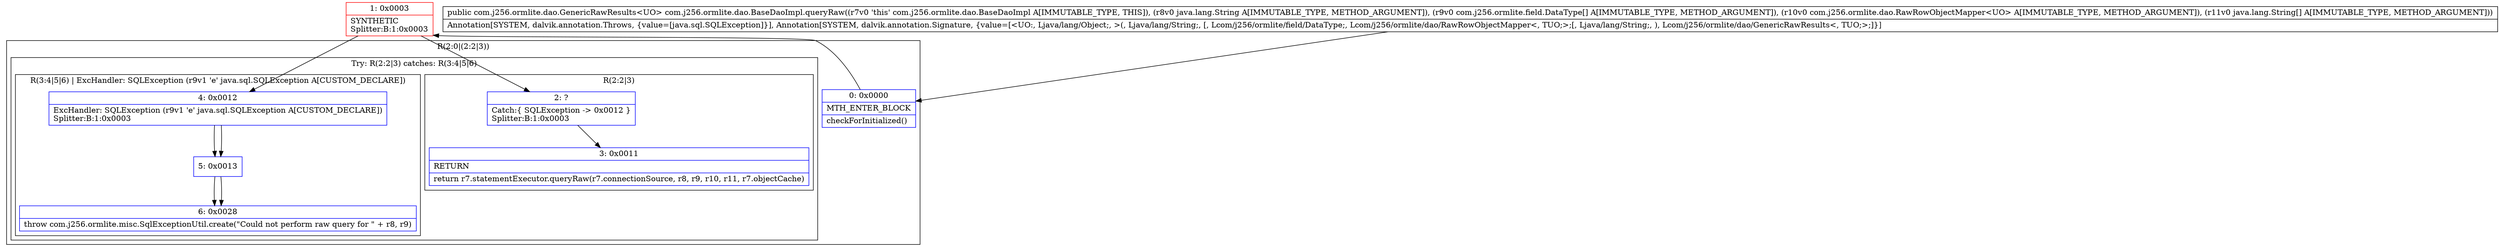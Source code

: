 digraph "CFG forcom.j256.ormlite.dao.BaseDaoImpl.queryRaw(Ljava\/lang\/String;[Lcom\/j256\/ormlite\/field\/DataType;Lcom\/j256\/ormlite\/dao\/RawRowObjectMapper;[Ljava\/lang\/String;)Lcom\/j256\/ormlite\/dao\/GenericRawResults;" {
subgraph cluster_Region_1087646258 {
label = "R(2:0|(2:2|3))";
node [shape=record,color=blue];
Node_0 [shape=record,label="{0\:\ 0x0000|MTH_ENTER_BLOCK\l|checkForInitialized()\l}"];
subgraph cluster_TryCatchRegion_1537677550 {
label = "Try: R(2:2|3) catches: R(3:4|5|6)";
node [shape=record,color=blue];
subgraph cluster_Region_1104559913 {
label = "R(2:2|3)";
node [shape=record,color=blue];
Node_2 [shape=record,label="{2\:\ ?|Catch:\{ SQLException \-\> 0x0012 \}\lSplitter:B:1:0x0003\l}"];
Node_3 [shape=record,label="{3\:\ 0x0011|RETURN\l|return r7.statementExecutor.queryRaw(r7.connectionSource, r8, r9, r10, r11, r7.objectCache)\l}"];
}
subgraph cluster_Region_431454626 {
label = "R(3:4|5|6) | ExcHandler: SQLException (r9v1 'e' java.sql.SQLException A[CUSTOM_DECLARE])\l";
node [shape=record,color=blue];
Node_4 [shape=record,label="{4\:\ 0x0012|ExcHandler: SQLException (r9v1 'e' java.sql.SQLException A[CUSTOM_DECLARE])\lSplitter:B:1:0x0003\l}"];
Node_5 [shape=record,label="{5\:\ 0x0013}"];
Node_6 [shape=record,label="{6\:\ 0x0028|throw com.j256.ormlite.misc.SqlExceptionUtil.create(\"Could not perform raw query for \" + r8, r9)\l}"];
}
}
}
subgraph cluster_Region_431454626 {
label = "R(3:4|5|6) | ExcHandler: SQLException (r9v1 'e' java.sql.SQLException A[CUSTOM_DECLARE])\l";
node [shape=record,color=blue];
Node_4 [shape=record,label="{4\:\ 0x0012|ExcHandler: SQLException (r9v1 'e' java.sql.SQLException A[CUSTOM_DECLARE])\lSplitter:B:1:0x0003\l}"];
Node_5 [shape=record,label="{5\:\ 0x0013}"];
Node_6 [shape=record,label="{6\:\ 0x0028|throw com.j256.ormlite.misc.SqlExceptionUtil.create(\"Could not perform raw query for \" + r8, r9)\l}"];
}
Node_1 [shape=record,color=red,label="{1\:\ 0x0003|SYNTHETIC\lSplitter:B:1:0x0003\l}"];
MethodNode[shape=record,label="{public com.j256.ormlite.dao.GenericRawResults\<UO\> com.j256.ormlite.dao.BaseDaoImpl.queryRaw((r7v0 'this' com.j256.ormlite.dao.BaseDaoImpl A[IMMUTABLE_TYPE, THIS]), (r8v0 java.lang.String A[IMMUTABLE_TYPE, METHOD_ARGUMENT]), (r9v0 com.j256.ormlite.field.DataType[] A[IMMUTABLE_TYPE, METHOD_ARGUMENT]), (r10v0 com.j256.ormlite.dao.RawRowObjectMapper\<UO\> A[IMMUTABLE_TYPE, METHOD_ARGUMENT]), (r11v0 java.lang.String[] A[IMMUTABLE_TYPE, METHOD_ARGUMENT]))  | Annotation[SYSTEM, dalvik.annotation.Throws, \{value=[java.sql.SQLException]\}], Annotation[SYSTEM, dalvik.annotation.Signature, \{value=[\<UO:, Ljava\/lang\/Object;, \>(, Ljava\/lang\/String;, [, Lcom\/j256\/ormlite\/field\/DataType;, Lcom\/j256\/ormlite\/dao\/RawRowObjectMapper\<, TUO;\>;[, Ljava\/lang\/String;, ), Lcom\/j256\/ormlite\/dao\/GenericRawResults\<, TUO;\>;]\}]\l}"];
MethodNode -> Node_0;
Node_0 -> Node_1;
Node_2 -> Node_3;
Node_4 -> Node_5;
Node_5 -> Node_6;
Node_4 -> Node_5;
Node_5 -> Node_6;
Node_1 -> Node_2;
Node_1 -> Node_4;
}

